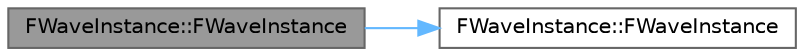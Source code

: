 digraph "FWaveInstance::FWaveInstance"
{
 // INTERACTIVE_SVG=YES
 // LATEX_PDF_SIZE
  bgcolor="transparent";
  edge [fontname=Helvetica,fontsize=10,labelfontname=Helvetica,labelfontsize=10];
  node [fontname=Helvetica,fontsize=10,shape=box,height=0.2,width=0.4];
  rankdir="LR";
  Node1 [id="Node000001",label="FWaveInstance::FWaveInstance",height=0.2,width=0.4,color="gray40", fillcolor="grey60", style="filled", fontcolor="black",tooltip=" "];
  Node1 -> Node2 [id="edge1_Node000001_Node000002",color="steelblue1",style="solid",tooltip=" "];
  Node2 [id="Node000002",label="FWaveInstance::FWaveInstance",height=0.2,width=0.4,color="grey40", fillcolor="white", style="filled",URL="$d4/d60/structFWaveInstance.html#ad136a09215f53a68a0e5fe721bbd556d",tooltip="Constructor, initializing all member variables."];
}
